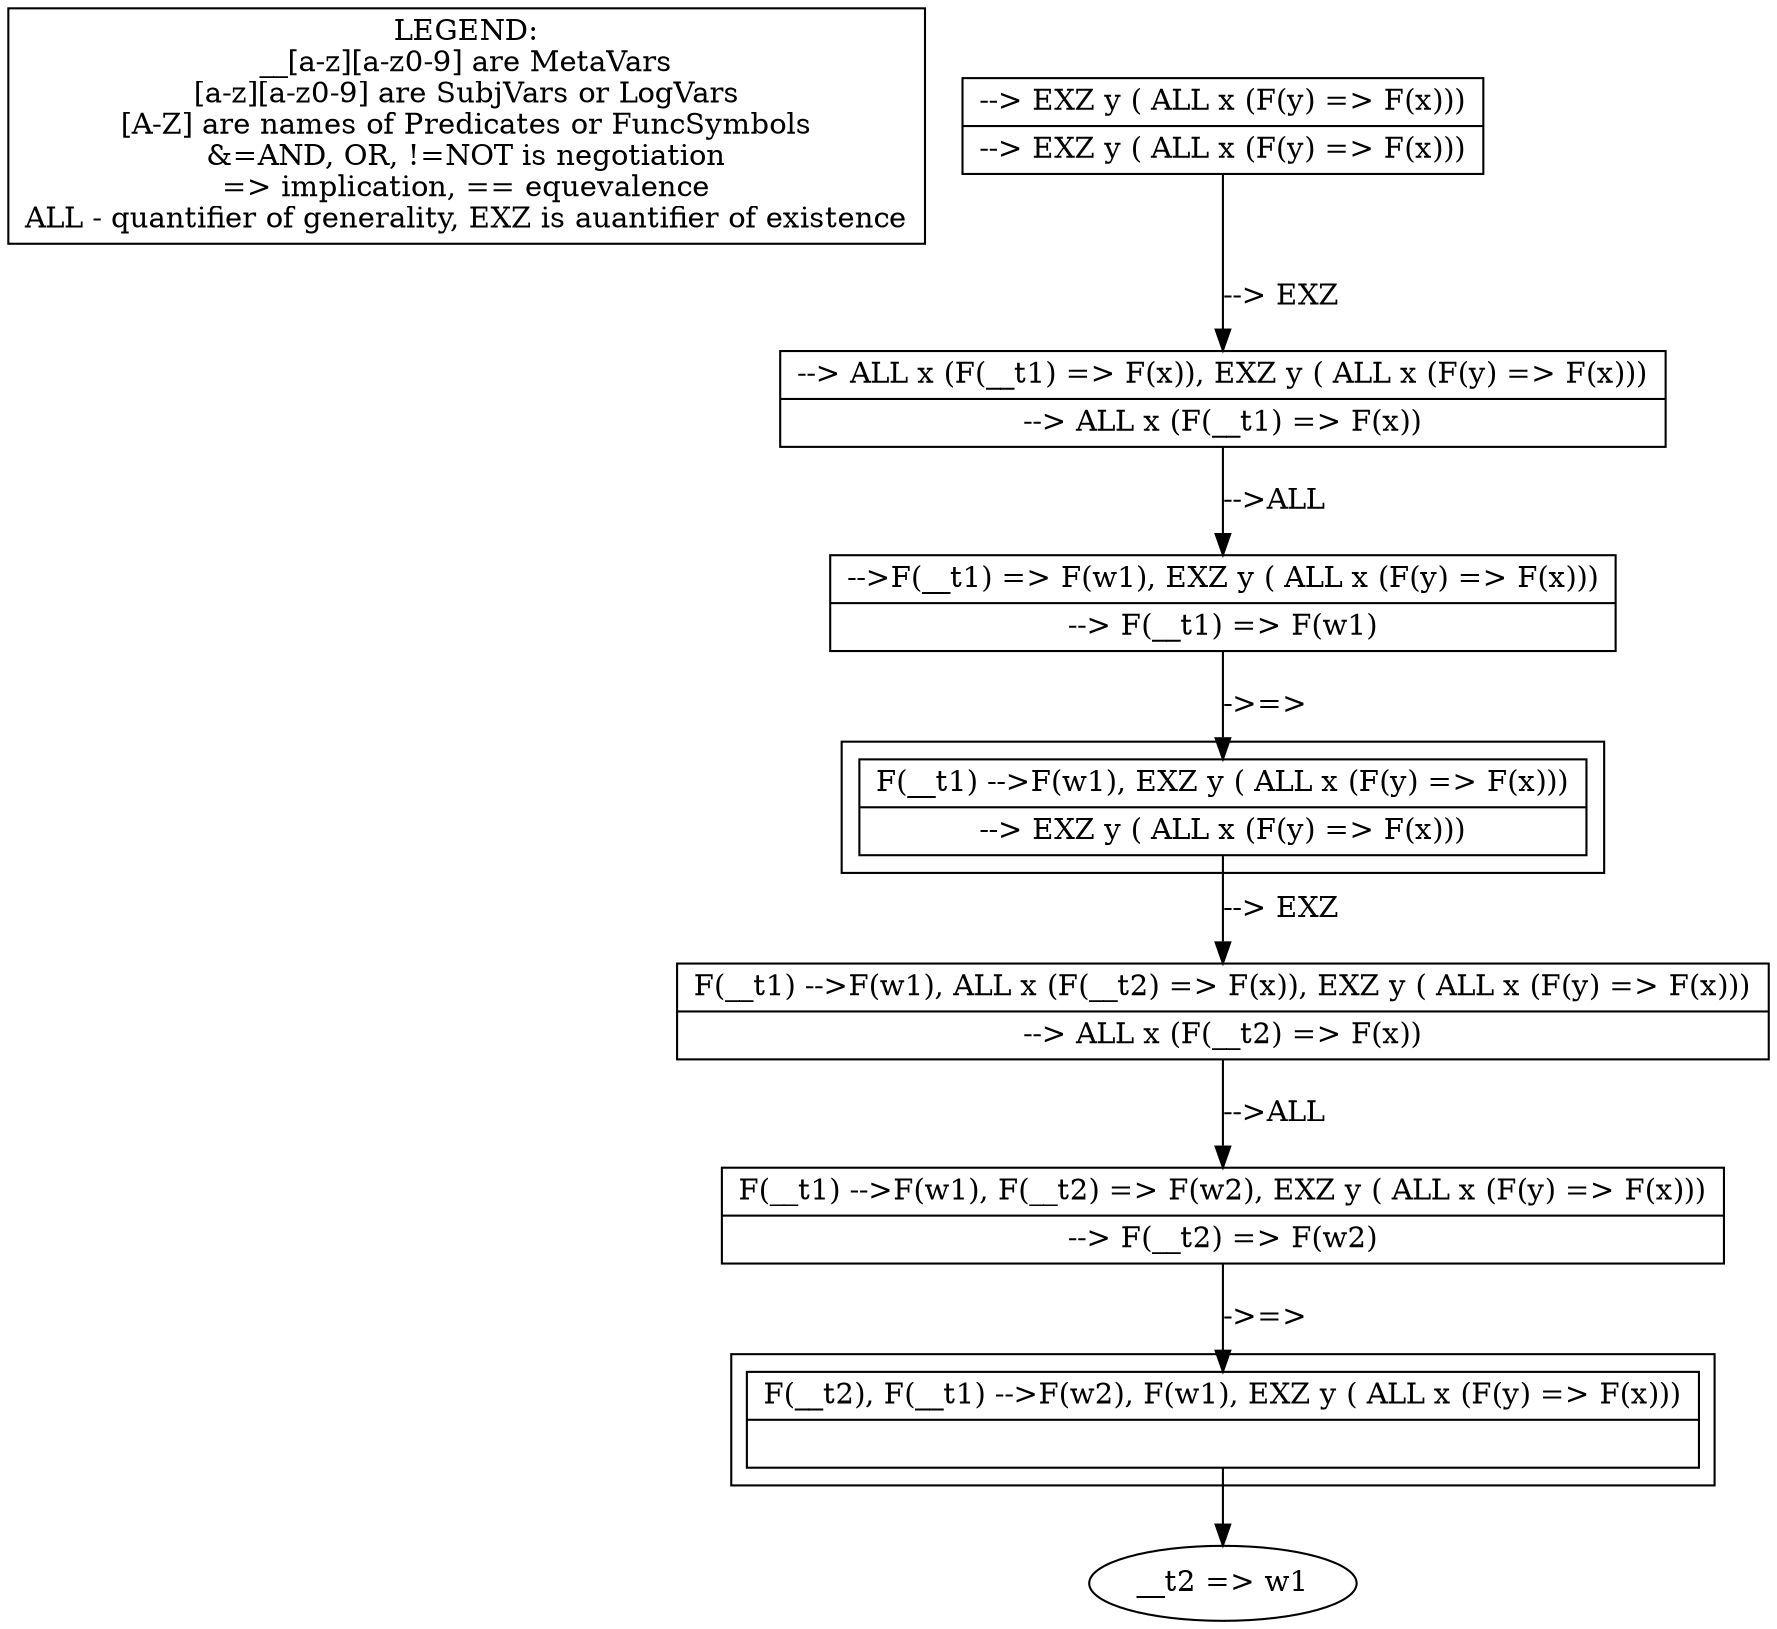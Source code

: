 digraph X {
legend [shape=box,label="LEGEND:\n__[a-z][a-z0-9] are MetaVars\n[a-z][a-z0-9] are SubjVars or LogVars\n[A-Z] are names of Predicates or FuncSymbols\n&=AND, OR, !=NOT is negotiation\n=> implication, == equevalence\nALL - quantifier of generality, EXZ is auantifier of existence"];	7 [label="__t2 => w1\n"]
	subgraph cluster1 {
		6 [shape=record,label="{<seq> F(__t2), F(__t1) --\>F(w2), F(w1),  EXZ y ( ALL x (F(y) =\> F(x))) |<lastfip>  }"];
	}
	6 -> 7 [label=""]
	5 [shape=record,label="{<seq> F(__t1) --\>F(w1), F(__t2) =\> F(w2),  EXZ y ( ALL x (F(y) =\> F(x))) |<lastfip> --\> F(__t2) =\> F(w2) }"];
	5 -> 6 [label="->=>"]
	4 [shape=record,label="{<seq> F(__t1) --\>F(w1),  ALL x (F(__t2) =\> F(x)),  EXZ y ( ALL x (F(y) =\> F(x))) |<lastfip> --\>  ALL x (F(__t2) =\> F(x)) }"];
	4 -> 5 [label="-->ALL"]
	subgraph cluster2 {
		3 [shape=record,label="{<seq> F(__t1) --\>F(w1),  EXZ y ( ALL x (F(y) =\> F(x))) |<lastfip> --\>  EXZ y ( ALL x (F(y) =\> F(x))) }"];
	}
	3 -> 4 [label="--> EXZ"]
	2 [shape=record,label="{<seq>  --\>F(__t1) =\> F(w1),  EXZ y ( ALL x (F(y) =\> F(x))) |<lastfip> --\> F(__t1) =\> F(w1) }"];
	2 -> 3 [label="->=>"]
	1 [shape=record,label="{<seq>  --\> ALL x (F(__t1) =\> F(x)),  EXZ y ( ALL x (F(y) =\> F(x))) |<lastfip> --\>  ALL x (F(__t1) =\> F(x)) }"];
	1 -> 2 [label="-->ALL"]
	0 [shape=record,label="{<seq>  --\> EXZ y ( ALL x (F(y) =\> F(x))) |<lastfip> --\>  EXZ y ( ALL x (F(y) =\> F(x))) }"];
	0 -> 1 [label="--> EXZ"]
}
